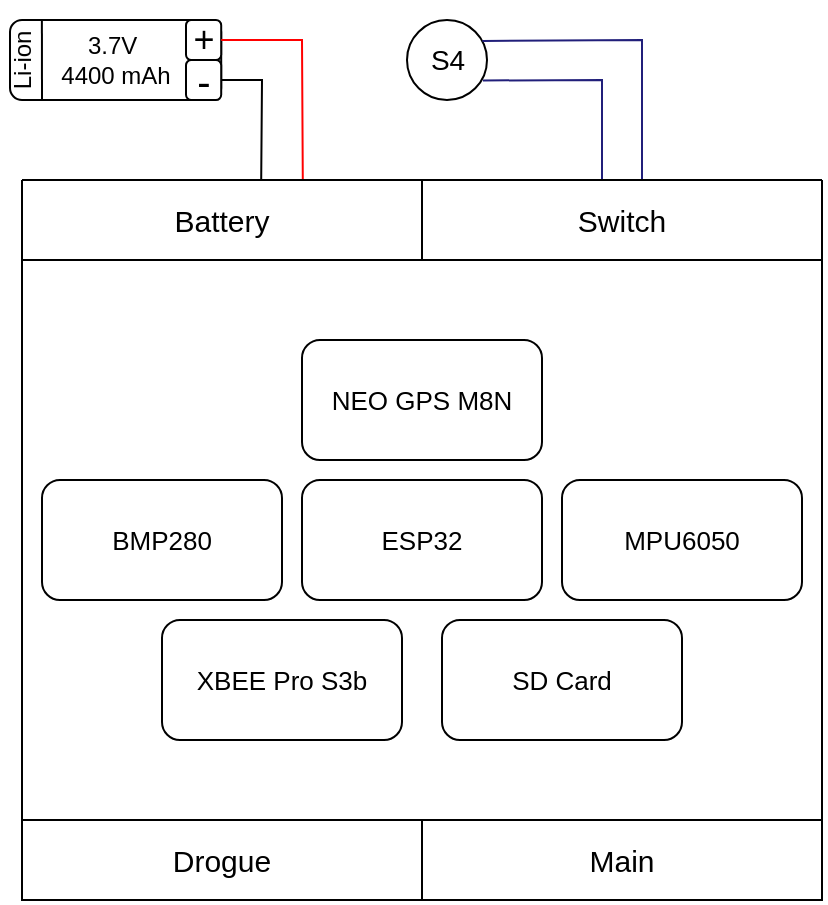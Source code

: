 <mxfile version="21.2.1">
  <diagram name="Page-1" id="-7YDyG0IyD-kyANQO7zY">
    <mxGraphModel dx="1173" dy="1759" grid="1" gridSize="10" guides="1" tooltips="1" connect="1" arrows="1" fold="1" page="1" pageScale="1" pageWidth="850" pageHeight="1100" math="0" shadow="0">
      <root>
        <mxCell id="0" />
        <mxCell id="1" parent="0" />
        <mxCell id="UjjmJhapQEV2YTMsx3Jf-77" value="" style="group" vertex="1" connectable="0" parent="1">
          <mxGeometry x="210" y="-10" width="410" height="450" as="geometry" />
        </mxCell>
        <mxCell id="UjjmJhapQEV2YTMsx3Jf-5" value="&lt;font style=&quot;font-size: 13px;&quot;&gt;SD Card&lt;/font&gt;" style="rounded=1;whiteSpace=wrap;html=1;" vertex="1" parent="UjjmJhapQEV2YTMsx3Jf-77">
          <mxGeometry x="220" y="310" width="120" height="60" as="geometry" />
        </mxCell>
        <mxCell id="UjjmJhapQEV2YTMsx3Jf-6" value="&lt;font style=&quot;font-size: 13px;&quot;&gt;XBEE Pro S3b&lt;/font&gt;" style="rounded=1;whiteSpace=wrap;html=1;" vertex="1" parent="UjjmJhapQEV2YTMsx3Jf-77">
          <mxGeometry x="80" y="310" width="120" height="60" as="geometry" />
        </mxCell>
        <mxCell id="UjjmJhapQEV2YTMsx3Jf-7" value="&lt;font style=&quot;font-size: 13px;&quot;&gt;MPU6050&lt;/font&gt;" style="rounded=1;whiteSpace=wrap;html=1;" vertex="1" parent="UjjmJhapQEV2YTMsx3Jf-77">
          <mxGeometry x="280" y="240" width="120" height="60" as="geometry" />
        </mxCell>
        <mxCell id="UjjmJhapQEV2YTMsx3Jf-8" value="&lt;font style=&quot;font-size: 13px;&quot;&gt;NEO GPS M8N&lt;/font&gt;" style="rounded=1;whiteSpace=wrap;html=1;" vertex="1" parent="UjjmJhapQEV2YTMsx3Jf-77">
          <mxGeometry x="150" y="170" width="120" height="60" as="geometry" />
        </mxCell>
        <mxCell id="UjjmJhapQEV2YTMsx3Jf-9" value="&lt;font style=&quot;font-size: 13px;&quot;&gt;BMP280&lt;/font&gt;" style="rounded=1;whiteSpace=wrap;html=1;" vertex="1" parent="UjjmJhapQEV2YTMsx3Jf-77">
          <mxGeometry x="20" y="240" width="120" height="60" as="geometry" />
        </mxCell>
        <mxCell id="UjjmJhapQEV2YTMsx3Jf-10" value="&lt;font style=&quot;font-size: 13px;&quot;&gt;ESP32&lt;/font&gt;" style="rounded=1;whiteSpace=wrap;html=1;" vertex="1" parent="UjjmJhapQEV2YTMsx3Jf-77">
          <mxGeometry x="150" y="240" width="120" height="60" as="geometry" />
        </mxCell>
        <mxCell id="UjjmJhapQEV2YTMsx3Jf-32" value="&lt;font style=&quot;font-size: 14px;&quot;&gt;S4&lt;/font&gt;" style="ellipse;whiteSpace=wrap;html=1;aspect=fixed;" vertex="1" parent="UjjmJhapQEV2YTMsx3Jf-77">
          <mxGeometry x="202.5" y="10" width="40" height="40" as="geometry" />
        </mxCell>
        <mxCell id="UjjmJhapQEV2YTMsx3Jf-33" value="" style="endArrow=none;html=1;rounded=0;entryX=0.949;entryY=0.756;entryDx=0;entryDy=0;entryPerimeter=0;fillColor=#76608a;strokeColor=#211f7a;exitX=0.45;exitY=0;exitDx=0;exitDy=0;exitPerimeter=0;" edge="1" parent="UjjmJhapQEV2YTMsx3Jf-77" source="UjjmJhapQEV2YTMsx3Jf-71" target="UjjmJhapQEV2YTMsx3Jf-32">
          <mxGeometry width="50" height="50" relative="1" as="geometry">
            <mxPoint x="357.5" y="-10" as="sourcePoint" />
            <mxPoint x="247.5" y="-80" as="targetPoint" />
            <Array as="points">
              <mxPoint x="300" y="40" />
            </Array>
          </mxGeometry>
        </mxCell>
        <mxCell id="UjjmJhapQEV2YTMsx3Jf-34" value="" style="endArrow=none;html=1;rounded=0;exitX=0.942;exitY=0.262;exitDx=0;exitDy=0;exitPerimeter=0;strokeColor=#211F7A;fillColor=#76608a;entryX=0.55;entryY=0;entryDx=0;entryDy=0;entryPerimeter=0;" edge="1" parent="UjjmJhapQEV2YTMsx3Jf-77" source="UjjmJhapQEV2YTMsx3Jf-32" target="UjjmJhapQEV2YTMsx3Jf-71">
          <mxGeometry width="50" height="50" relative="1" as="geometry">
            <mxPoint x="197.5" y="-30" as="sourcePoint" />
            <mxPoint x="277.5" y="-10" as="targetPoint" />
            <Array as="points">
              <mxPoint x="320" y="20" />
            </Array>
          </mxGeometry>
        </mxCell>
        <mxCell id="UjjmJhapQEV2YTMsx3Jf-54" value="" style="group;rotation=0;" vertex="1" connectable="0" parent="UjjmJhapQEV2YTMsx3Jf-77">
          <mxGeometry width="110" height="60" as="geometry" />
        </mxCell>
        <mxCell id="UjjmJhapQEV2YTMsx3Jf-50" value="3.7V&amp;nbsp;&lt;br&gt;4400 mAh" style="rounded=1;whiteSpace=wrap;html=1;rotation=0;" vertex="1" parent="UjjmJhapQEV2YTMsx3Jf-54">
          <mxGeometry x="4" y="10" width="105.6" height="40" as="geometry" />
        </mxCell>
        <mxCell id="UjjmJhapQEV2YTMsx3Jf-52" value="&lt;font style=&quot;font-size: 18px;&quot;&gt;+&lt;/font&gt;" style="rounded=1;whiteSpace=wrap;html=1;rotation=0;" vertex="1" parent="UjjmJhapQEV2YTMsx3Jf-54">
          <mxGeometry x="92" y="10" width="17.6" height="20" as="geometry" />
        </mxCell>
        <mxCell id="UjjmJhapQEV2YTMsx3Jf-53" value="&lt;font style=&quot;font-size: 20px;&quot;&gt;-&lt;/font&gt;" style="rounded=1;whiteSpace=wrap;html=1;rotation=0;" vertex="1" parent="UjjmJhapQEV2YTMsx3Jf-54">
          <mxGeometry x="92" y="30" width="17.6" height="20" as="geometry" />
        </mxCell>
        <mxCell id="UjjmJhapQEV2YTMsx3Jf-74" value="" style="endArrow=none;html=1;rounded=0;entryX=0.151;entryY=-0.005;entryDx=0;entryDy=0;entryPerimeter=0;" edge="1" parent="UjjmJhapQEV2YTMsx3Jf-54" target="UjjmJhapQEV2YTMsx3Jf-50">
          <mxGeometry width="50" height="50" relative="1" as="geometry">
            <mxPoint x="20" y="50" as="sourcePoint" />
            <mxPoint x="70" y="20" as="targetPoint" />
          </mxGeometry>
        </mxCell>
        <mxCell id="UjjmJhapQEV2YTMsx3Jf-75" value="Li-ion" style="text;html=1;strokeColor=none;fillColor=none;align=center;verticalAlign=middle;whiteSpace=wrap;rounded=0;rotation=-90;" vertex="1" parent="UjjmJhapQEV2YTMsx3Jf-54">
          <mxGeometry x="-10" y="19.25" width="40.9" height="21.5" as="geometry" />
        </mxCell>
        <mxCell id="UjjmJhapQEV2YTMsx3Jf-55" value="" style="endArrow=none;html=1;rounded=0;exitX=1;exitY=0.5;exitDx=0;exitDy=0;fillColor=#e51400;strokeColor=#ff0000;entryX=0.702;entryY=0;entryDx=0;entryDy=0;entryPerimeter=0;" edge="1" parent="UjjmJhapQEV2YTMsx3Jf-77" source="UjjmJhapQEV2YTMsx3Jf-52" target="UjjmJhapQEV2YTMsx3Jf-72">
          <mxGeometry width="50" height="50" relative="1" as="geometry">
            <mxPoint x="170" y="50" as="sourcePoint" />
            <mxPoint x="-50" as="targetPoint" />
            <Array as="points">
              <mxPoint x="150" y="20" />
            </Array>
          </mxGeometry>
        </mxCell>
        <mxCell id="UjjmJhapQEV2YTMsx3Jf-56" value="" style="endArrow=none;html=1;rounded=0;exitX=1;exitY=0.5;exitDx=0;exitDy=0;entryX=0.598;entryY=0;entryDx=0;entryDy=0;entryPerimeter=0;" edge="1" parent="UjjmJhapQEV2YTMsx3Jf-77" source="UjjmJhapQEV2YTMsx3Jf-53" target="UjjmJhapQEV2YTMsx3Jf-72">
          <mxGeometry width="50" height="50" relative="1" as="geometry">
            <mxPoint x="150" y="20" as="sourcePoint" />
            <mxPoint x="180" y="40" as="targetPoint" />
            <Array as="points">
              <mxPoint x="130" y="40" />
            </Array>
          </mxGeometry>
        </mxCell>
        <mxCell id="UjjmJhapQEV2YTMsx3Jf-61" value="" style="swimlane;startSize=0;" vertex="1" parent="UjjmJhapQEV2YTMsx3Jf-77">
          <mxGeometry x="10" y="90" width="400" height="360" as="geometry" />
        </mxCell>
        <mxCell id="UjjmJhapQEV2YTMsx3Jf-72" value="&lt;font style=&quot;font-size: 15px;&quot;&gt;Battery&lt;/font&gt;" style="text;html=1;strokeColor=none;fillColor=none;align=center;verticalAlign=middle;whiteSpace=wrap;rounded=0;" vertex="1" parent="UjjmJhapQEV2YTMsx3Jf-61">
          <mxGeometry width="200" height="40" as="geometry" />
        </mxCell>
        <mxCell id="UjjmJhapQEV2YTMsx3Jf-71" value="&lt;font style=&quot;font-size: 15px;&quot;&gt;Switch&lt;/font&gt;" style="text;html=1;strokeColor=none;fillColor=none;align=center;verticalAlign=middle;whiteSpace=wrap;rounded=0;" vertex="1" parent="UjjmJhapQEV2YTMsx3Jf-61">
          <mxGeometry x="200" width="200" height="40" as="geometry" />
        </mxCell>
        <mxCell id="UjjmJhapQEV2YTMsx3Jf-70" value="&lt;font style=&quot;font-size: 15px;&quot;&gt;Drogue&lt;/font&gt;" style="text;html=1;strokeColor=none;fillColor=none;align=center;verticalAlign=middle;whiteSpace=wrap;rounded=0;" vertex="1" parent="UjjmJhapQEV2YTMsx3Jf-61">
          <mxGeometry y="320" width="200" height="40" as="geometry" />
        </mxCell>
        <mxCell id="UjjmJhapQEV2YTMsx3Jf-69" value="&lt;font style=&quot;font-size: 15px;&quot;&gt;Main&lt;/font&gt;" style="text;html=1;strokeColor=none;fillColor=none;align=center;verticalAlign=middle;whiteSpace=wrap;rounded=0;" vertex="1" parent="UjjmJhapQEV2YTMsx3Jf-61">
          <mxGeometry x="200" y="320" width="200" height="40" as="geometry" />
        </mxCell>
        <mxCell id="UjjmJhapQEV2YTMsx3Jf-64" value="" style="endArrow=none;html=1;rounded=0;exitX=0;exitY=0.889;exitDx=0;exitDy=0;exitPerimeter=0;entryX=1;entryY=0.889;entryDx=0;entryDy=0;entryPerimeter=0;" edge="1" parent="UjjmJhapQEV2YTMsx3Jf-77" source="UjjmJhapQEV2YTMsx3Jf-61" target="UjjmJhapQEV2YTMsx3Jf-61">
          <mxGeometry width="50" height="50" relative="1" as="geometry">
            <mxPoint x="40" y="430" as="sourcePoint" />
            <mxPoint x="90" y="380" as="targetPoint" />
          </mxGeometry>
        </mxCell>
        <mxCell id="UjjmJhapQEV2YTMsx3Jf-65" value="" style="endArrow=none;html=1;rounded=0;exitX=0;exitY=0.111;exitDx=0;exitDy=0;exitPerimeter=0;entryX=1;entryY=0.111;entryDx=0;entryDy=0;entryPerimeter=0;" edge="1" parent="UjjmJhapQEV2YTMsx3Jf-77" source="UjjmJhapQEV2YTMsx3Jf-61" target="UjjmJhapQEV2YTMsx3Jf-61">
          <mxGeometry width="50" height="50" relative="1" as="geometry">
            <mxPoint x="140" y="130" as="sourcePoint" />
            <mxPoint x="380" y="130" as="targetPoint" />
          </mxGeometry>
        </mxCell>
        <mxCell id="UjjmJhapQEV2YTMsx3Jf-66" value="" style="endArrow=none;html=1;rounded=0;" edge="1" parent="UjjmJhapQEV2YTMsx3Jf-77" source="UjjmJhapQEV2YTMsx3Jf-61">
          <mxGeometry width="50" height="50" relative="1" as="geometry">
            <mxPoint x="180" y="250" as="sourcePoint" />
            <mxPoint x="210" y="130" as="targetPoint" />
          </mxGeometry>
        </mxCell>
        <mxCell id="UjjmJhapQEV2YTMsx3Jf-67" value="" style="endArrow=none;html=1;rounded=0;entryX=0.5;entryY=1;entryDx=0;entryDy=0;" edge="1" parent="UjjmJhapQEV2YTMsx3Jf-77" target="UjjmJhapQEV2YTMsx3Jf-61">
          <mxGeometry width="50" height="50" relative="1" as="geometry">
            <mxPoint x="210" y="410" as="sourcePoint" />
            <mxPoint x="230" y="200" as="targetPoint" />
          </mxGeometry>
        </mxCell>
      </root>
    </mxGraphModel>
  </diagram>
</mxfile>
